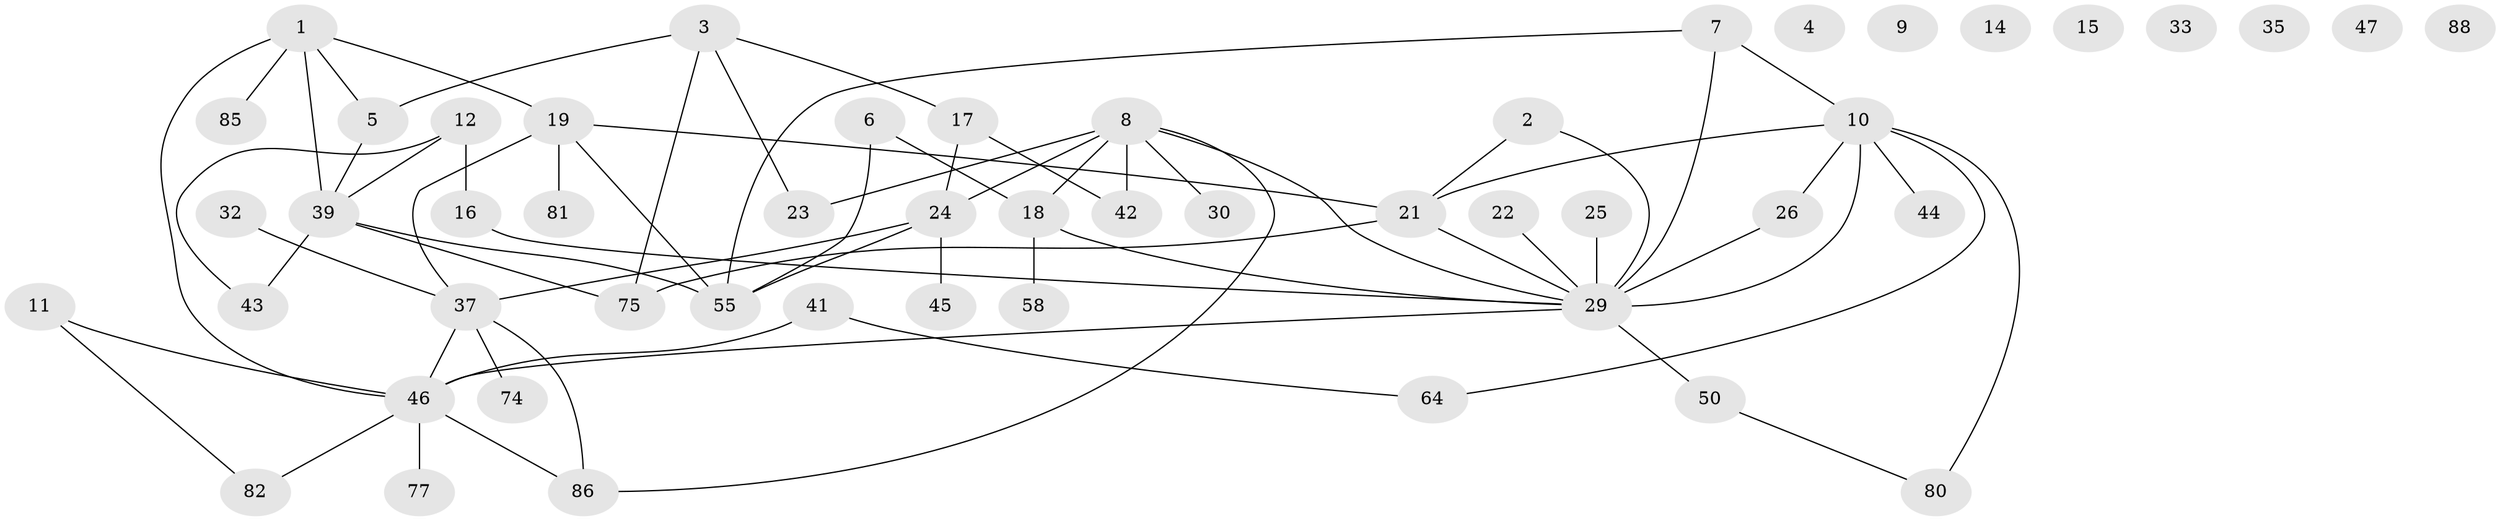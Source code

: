 // original degree distribution, {3: 0.20588235294117646, 2: 0.37254901960784315, 0: 0.0784313725490196, 1: 0.14705882352941177, 5: 0.058823529411764705, 4: 0.11764705882352941, 6: 0.0196078431372549}
// Generated by graph-tools (version 1.1) at 2025/16/03/04/25 18:16:39]
// undirected, 51 vertices, 67 edges
graph export_dot {
graph [start="1"]
  node [color=gray90,style=filled];
  1 [super="+61"];
  2;
  3 [super="+94"];
  4;
  5 [super="+84"];
  6 [super="+78"];
  7 [super="+52"];
  8 [super="+98+101+91+56+53"];
  9;
  10 [super="+36+89"];
  11 [super="+59"];
  12 [super="+13+20"];
  14;
  15;
  16 [super="+51"];
  17;
  18 [super="+28"];
  19 [super="+87+31"];
  21 [super="+63"];
  22;
  23 [super="+48"];
  24 [super="+72"];
  25 [super="+27"];
  26;
  29 [super="+93+34+67"];
  30;
  32;
  33;
  35;
  37 [super="+40+96"];
  39 [super="+49+71"];
  41 [super="+62"];
  42;
  43;
  44;
  45;
  46 [super="+73+68"];
  47;
  50 [super="+65"];
  55 [super="+57+69+79"];
  58;
  64;
  74 [super="+90"];
  75;
  77;
  80;
  81;
  82;
  85;
  86;
  88;
  1 -- 39 [weight=2];
  1 -- 85;
  1 -- 46;
  1 -- 5;
  1 -- 19;
  2 -- 29;
  2 -- 21;
  3 -- 75;
  3 -- 17;
  3 -- 5;
  3 -- 23;
  5 -- 39;
  6 -- 55;
  6 -- 18;
  7 -- 55;
  7 -- 10;
  7 -- 29;
  8 -- 42;
  8 -- 86;
  8 -- 23;
  8 -- 29;
  8 -- 24;
  8 -- 18;
  8 -- 30;
  10 -- 80;
  10 -- 29;
  10 -- 26;
  10 -- 21;
  10 -- 64;
  10 -- 44;
  11 -- 82;
  11 -- 46;
  12 -- 16;
  12 -- 39;
  12 -- 43;
  16 -- 29;
  17 -- 42;
  17 -- 24;
  18 -- 29;
  18 -- 58;
  19 -- 81;
  19 -- 55;
  19 -- 21;
  19 -- 37;
  21 -- 75;
  21 -- 29;
  22 -- 29;
  24 -- 37;
  24 -- 45;
  24 -- 55;
  25 -- 29;
  26 -- 29 [weight=2];
  29 -- 50;
  29 -- 46;
  32 -- 37;
  37 -- 46;
  37 -- 86;
  37 -- 74;
  39 -- 55;
  39 -- 43;
  39 -- 75;
  41 -- 46 [weight=2];
  41 -- 64;
  46 -- 86;
  46 -- 82;
  46 -- 77;
  50 -- 80;
}
